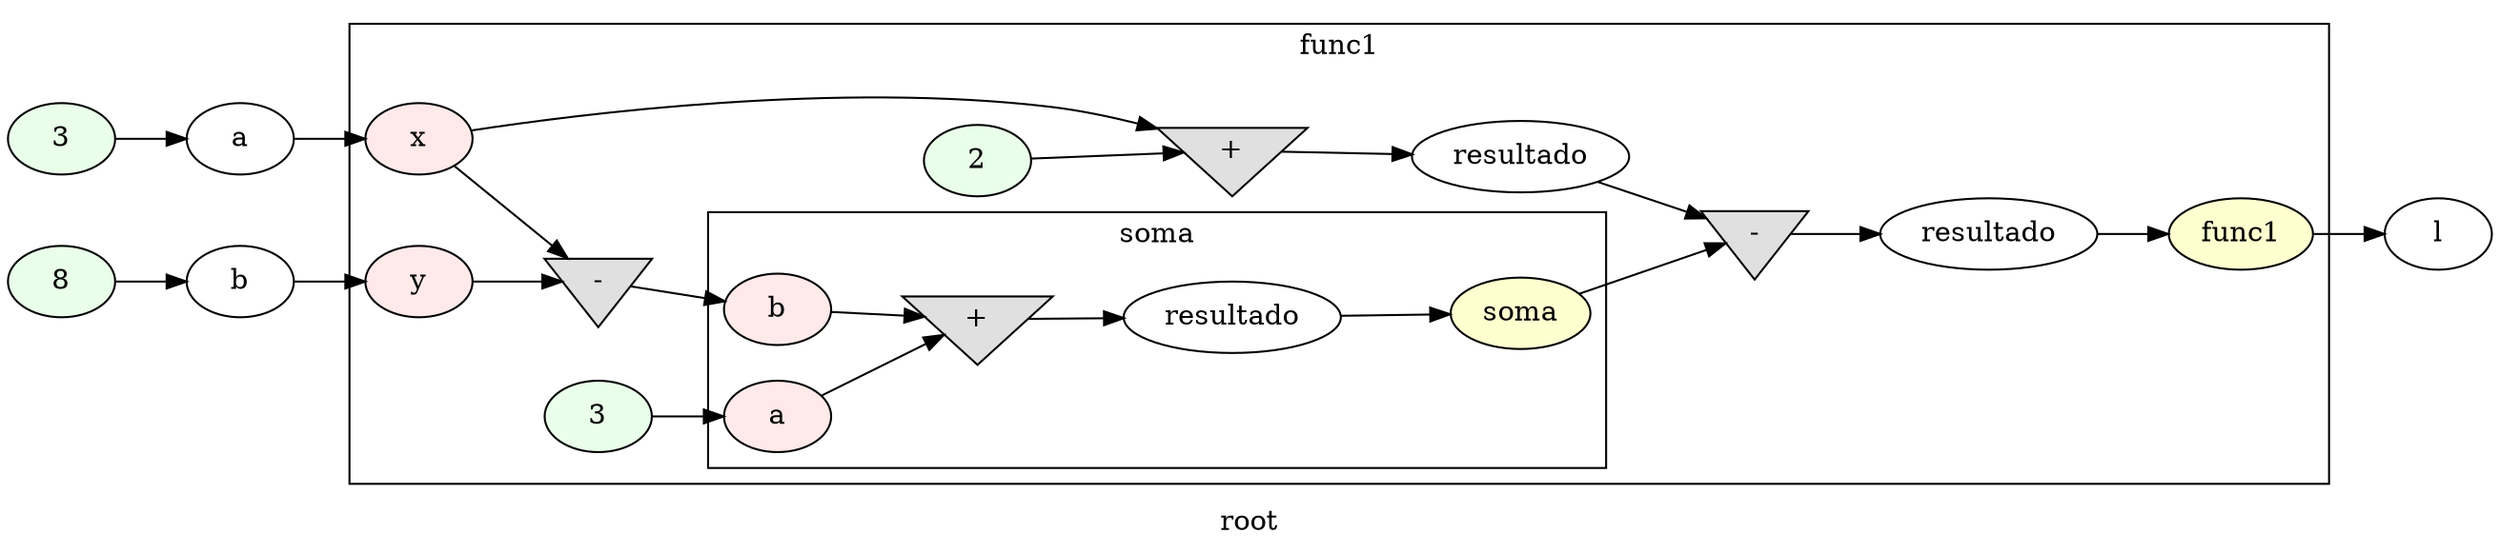 digraph G
{
rankdir=LR;
label = "root";
	node_000021 [ label = "3", style=filled, fillcolor="#E9FFE9" ]
	node_000022 [ label = "a" ]
	node_000023 [ label = "8", style=filled, fillcolor="#E9FFE9" ]
	node_000024 [ label = "b" ]
	node_000040 [ label = "l" ]
subgraph cluster_1 {
label = "func1";
parent = "root";
	node_000025 [ label = "x", style=filled, fillcolor="#FFE9E9" ]
	node_000026 [ label = "y", style=filled, fillcolor="#FFE9E9" ]
	node_000027 [ label = "2", style=filled, fillcolor="#E9FFE9" ]
	node_000028 [ label = "+", shape=invtriangle, style=filled, fillcolor="#E0E0E0" ]
	node_000029 [ label = "resultado" ]
	node_000030 [ label = "3", style=filled, fillcolor="#E9FFE9" ]
	node_000031 [ label = "-", shape=invtriangle, style=filled, fillcolor="#E0E0E0" ]
	node_000032 [ label = "-", shape=invtriangle, style=filled, fillcolor="#E0E0E0" ]
	node_000033 [ label = "resultado" ]
	node_000034 [ label = "func1", style=filled, fillcolor="#FFFFD0" ]
subgraph cluster_2 {
label = "soma";
parent = "func1";
	node_000035 [ label = "a", style=filled, fillcolor="#FFE9E9" ]
	node_000036 [ label = "b", style=filled, fillcolor="#FFE9E9" ]
	node_000037 [ label = "+", shape=invtriangle, style=filled, fillcolor="#E0E0E0" ]
	node_000038 [ label = "resultado" ]
	node_000039 [ label = "soma", style=filled, fillcolor="#FFFFD0" ]
}
}
	node_000021 -> node_000022
	node_000022 -> node_000025
	node_000023 -> node_000024
	node_000024 -> node_000026
	node_000025 -> node_000028
	node_000025 -> node_000031
	node_000026 -> node_000031
	node_000027 -> node_000028
	node_000028 -> node_000029
	node_000029 -> node_000032
	node_000030 -> node_000035
	node_000031 -> node_000036
	node_000032 -> node_000033
	node_000033 -> node_000034
	node_000034 -> node_000040
	node_000035 -> node_000037
	node_000036 -> node_000037
	node_000037 -> node_000038
	node_000038 -> node_000039
	node_000039 -> node_000032
}
